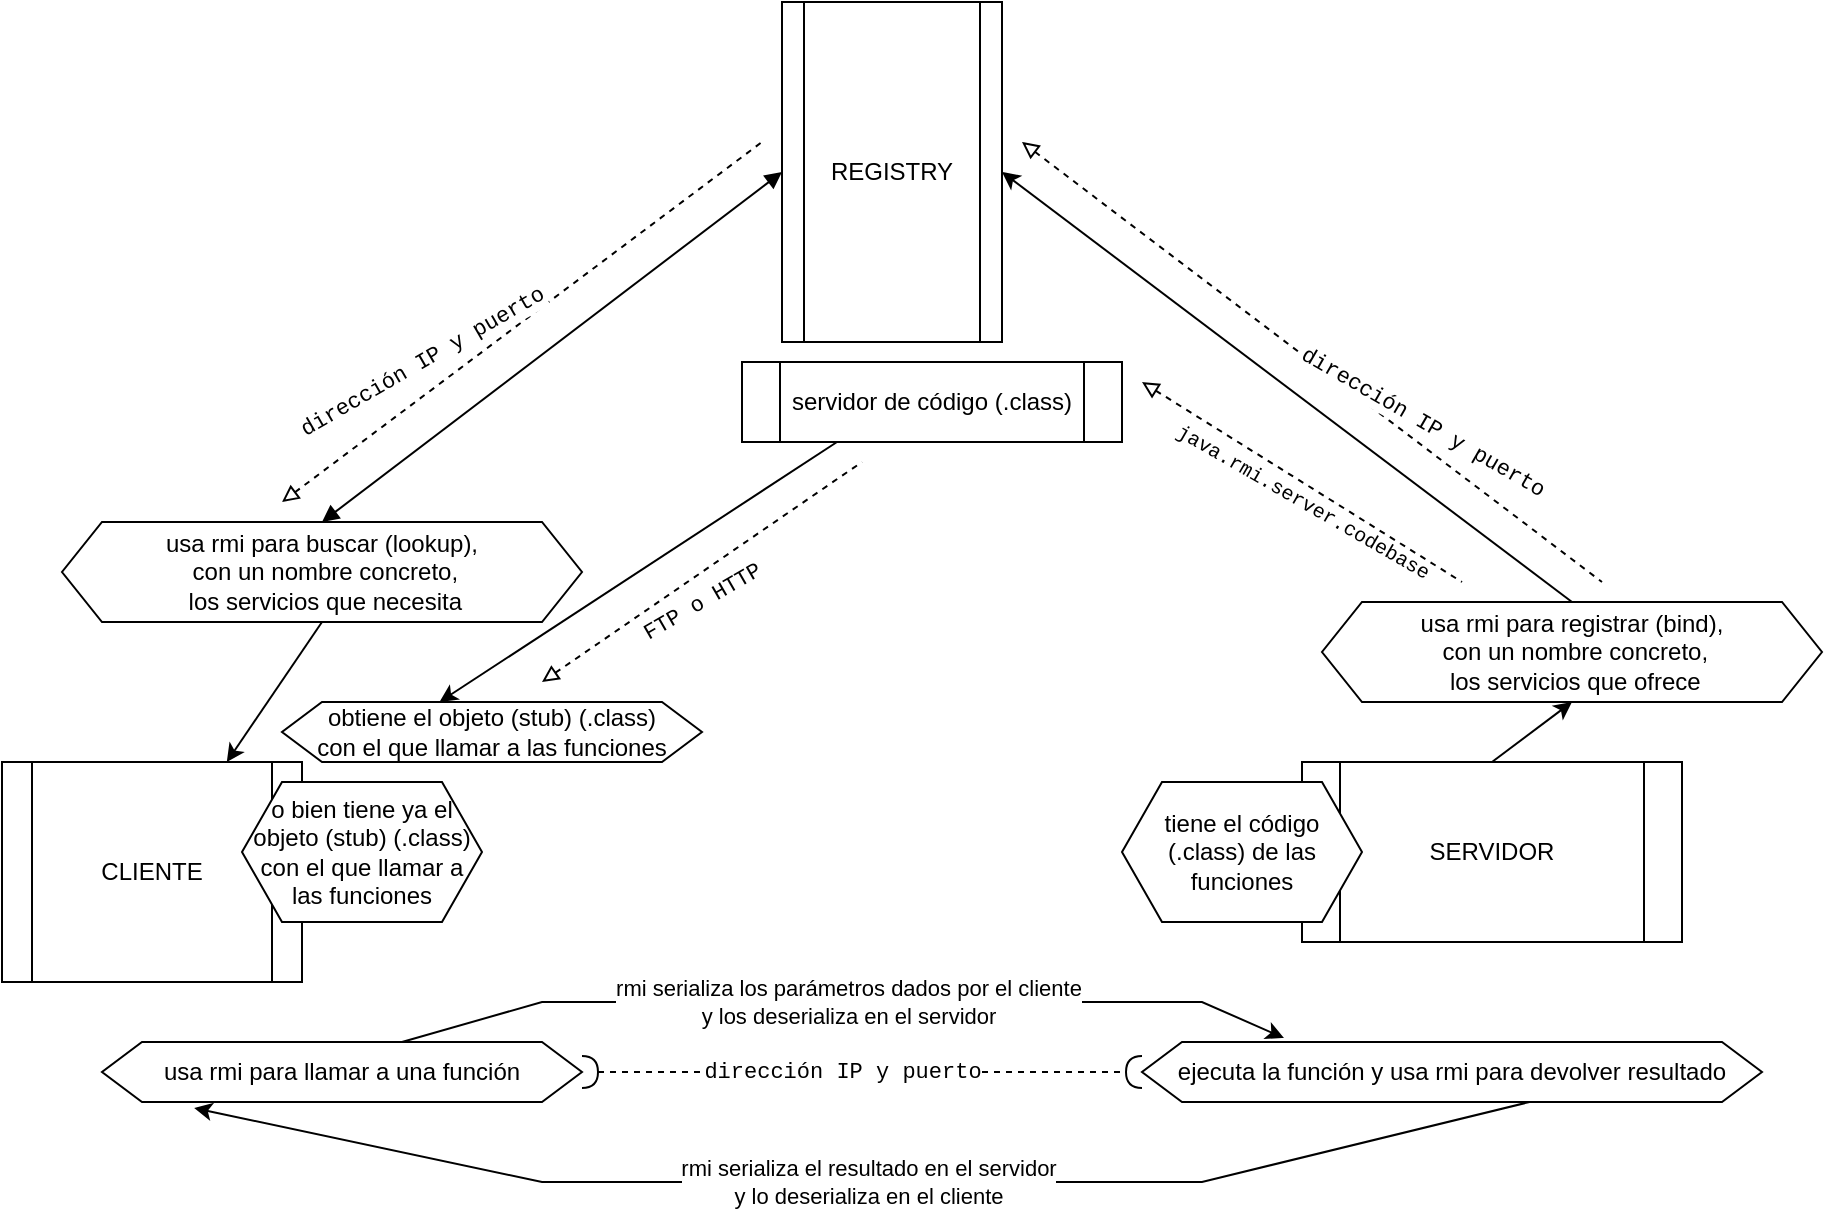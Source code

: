 <mxfile version="17.4.2" type="device"><diagram id="UPqryQ78-bRHb-I9UyYf" name="Página-1"><mxGraphModel dx="1102" dy="1654" grid="1" gridSize="10" guides="1" tooltips="1" connect="1" arrows="1" fold="1" page="1" pageScale="1" pageWidth="1169" pageHeight="827" math="0" shadow="0"><root><mxCell id="0"/><mxCell id="1" parent="0"/><mxCell id="-uRyaCeGSSaBfokoa6SK-1" value="CLIENTE" style="shape=process;whiteSpace=wrap;html=1;backgroundOutline=1;" vertex="1" parent="1"><mxGeometry x="80" y="290" width="150" height="110" as="geometry"/></mxCell><mxCell id="-uRyaCeGSSaBfokoa6SK-2" value="SERVIDOR" style="shape=process;whiteSpace=wrap;html=1;backgroundOutline=1;" vertex="1" parent="1"><mxGeometry x="730" y="290" width="190" height="90" as="geometry"/></mxCell><mxCell id="-uRyaCeGSSaBfokoa6SK-4" value="usa rmi para llamar a una función" style="shape=hexagon;perimeter=hexagonPerimeter2;whiteSpace=wrap;html=1;fixedSize=1;" vertex="1" parent="1"><mxGeometry x="130" y="430" width="240" height="30" as="geometry"/></mxCell><mxCell id="-uRyaCeGSSaBfokoa6SK-5" value="ejecuta la función y usa rmi para devolver resultado" style="shape=hexagon;perimeter=hexagonPerimeter2;whiteSpace=wrap;html=1;fixedSize=1;" vertex="1" parent="1"><mxGeometry x="650" y="430" width="310" height="30" as="geometry"/></mxCell><mxCell id="-uRyaCeGSSaBfokoa6SK-6" value="rmi serializa los parámetros dados por el cliente&lt;br&gt;y los deserializa en el servidor" style="endArrow=classic;html=1;rounded=0;exitX=0.625;exitY=0;exitDx=0;exitDy=0;entryX=0.229;entryY=-0.067;entryDx=0;entryDy=0;entryPerimeter=0;" edge="1" parent="1" source="-uRyaCeGSSaBfokoa6SK-4" target="-uRyaCeGSSaBfokoa6SK-5"><mxGeometry x="0.009" relative="1" as="geometry"><mxPoint x="340" y="410" as="sourcePoint"/><mxPoint x="440" y="410" as="targetPoint"/><Array as="points"><mxPoint x="350" y="410"/><mxPoint x="680" y="410"/></Array><mxPoint as="offset"/></mxGeometry></mxCell><mxCell id="-uRyaCeGSSaBfokoa6SK-8" value="rmi serializa el resultado en el servidor&lt;br&gt;y lo deserializa en el cliente" style="endArrow=none;html=1;rounded=0;exitX=0.192;exitY=1.1;exitDx=0;exitDy=0;entryX=0.625;entryY=1;entryDx=0;entryDy=0;startArrow=classic;startFill=1;endFill=0;exitPerimeter=0;" edge="1" parent="1" source="-uRyaCeGSSaBfokoa6SK-4" target="-uRyaCeGSSaBfokoa6SK-5"><mxGeometry x="0.009" relative="1" as="geometry"><mxPoint x="250" y="520" as="sourcePoint"/><mxPoint x="805" y="520" as="targetPoint"/><Array as="points"><mxPoint x="350" y="500"/><mxPoint x="680" y="500"/></Array><mxPoint as="offset"/></mxGeometry></mxCell><mxCell id="-uRyaCeGSSaBfokoa6SK-10" value="REGISTRY" style="shape=process;whiteSpace=wrap;html=1;backgroundOutline=1;" vertex="1" parent="1"><mxGeometry x="470" y="-90" width="110" height="170" as="geometry"/></mxCell><mxCell id="-uRyaCeGSSaBfokoa6SK-11" value="usa rmi para registrar (bind),&lt;br&gt;&amp;nbsp;con un nombre concreto,&lt;br&gt;&amp;nbsp;los servicios que ofrece" style="shape=hexagon;perimeter=hexagonPerimeter2;whiteSpace=wrap;html=1;fixedSize=1;" vertex="1" parent="1"><mxGeometry x="740" y="210" width="250" height="50" as="geometry"/></mxCell><mxCell id="-uRyaCeGSSaBfokoa6SK-12" value="usa rmi para buscar (lookup),&lt;br&gt;&amp;nbsp;con un nombre concreto,&lt;br&gt;&amp;nbsp;los servicios que necesita" style="shape=hexagon;perimeter=hexagonPerimeter2;whiteSpace=wrap;html=1;fixedSize=1;" vertex="1" parent="1"><mxGeometry x="110" y="170" width="260" height="50" as="geometry"/></mxCell><mxCell id="-uRyaCeGSSaBfokoa6SK-13" value="obtiene el objeto (stub) (.class)&lt;br&gt;con el que llamar a las funciones" style="shape=hexagon;perimeter=hexagonPerimeter2;whiteSpace=wrap;html=1;fixedSize=1;" vertex="1" parent="1"><mxGeometry x="220" y="260" width="210" height="30" as="geometry"/></mxCell><mxCell id="-uRyaCeGSSaBfokoa6SK-15" value="" style="endArrow=classic;html=1;rounded=0;entryX=1;entryY=0.5;entryDx=0;entryDy=0;exitX=0.5;exitY=0;exitDx=0;exitDy=0;" edge="1" parent="1" source="-uRyaCeGSSaBfokoa6SK-11" target="-uRyaCeGSSaBfokoa6SK-10"><mxGeometry width="50" height="50" relative="1" as="geometry"><mxPoint x="440" y="420" as="sourcePoint"/><mxPoint x="490" y="370" as="targetPoint"/></mxGeometry></mxCell><mxCell id="-uRyaCeGSSaBfokoa6SK-16" value="" style="endArrow=block;html=1;rounded=0;entryX=0.5;entryY=0;entryDx=0;entryDy=0;exitX=0;exitY=0.5;exitDx=0;exitDy=0;startArrow=block;startFill=1;endFill=1;" edge="1" parent="1" source="-uRyaCeGSSaBfokoa6SK-10" target="-uRyaCeGSSaBfokoa6SK-12"><mxGeometry width="50" height="50" relative="1" as="geometry"><mxPoint x="440" y="420" as="sourcePoint"/><mxPoint x="490" y="370" as="targetPoint"/></mxGeometry></mxCell><mxCell id="-uRyaCeGSSaBfokoa6SK-17" value="" style="endArrow=classic;html=1;rounded=0;exitX=0.5;exitY=1;exitDx=0;exitDy=0;" edge="1" parent="1" source="-uRyaCeGSSaBfokoa6SK-12" target="-uRyaCeGSSaBfokoa6SK-1"><mxGeometry width="50" height="50" relative="1" as="geometry"><mxPoint x="440" y="420" as="sourcePoint"/><mxPoint x="490" y="370" as="targetPoint"/></mxGeometry></mxCell><mxCell id="-uRyaCeGSSaBfokoa6SK-18" value="servidor de código (.class)" style="shape=process;whiteSpace=wrap;html=1;backgroundOutline=1;" vertex="1" parent="1"><mxGeometry x="450" y="90" width="190" height="40" as="geometry"/></mxCell><mxCell id="-uRyaCeGSSaBfokoa6SK-20" value="o bien tiene ya el objeto (stub) (.class)&lt;br&gt;con el que llamar a las funciones" style="shape=hexagon;perimeter=hexagonPerimeter2;whiteSpace=wrap;html=1;fixedSize=1;" vertex="1" parent="1"><mxGeometry x="200" y="300" width="120" height="70" as="geometry"/></mxCell><mxCell id="-uRyaCeGSSaBfokoa6SK-21" value="" style="endArrow=classic;html=1;rounded=0;exitX=0.25;exitY=1;exitDx=0;exitDy=0;entryX=0.375;entryY=0;entryDx=0;entryDy=0;" edge="1" parent="1" source="-uRyaCeGSSaBfokoa6SK-18" target="-uRyaCeGSSaBfokoa6SK-13"><mxGeometry width="50" height="50" relative="1" as="geometry"><mxPoint x="515" y="230" as="sourcePoint"/><mxPoint x="430" y="300" as="targetPoint"/></mxGeometry></mxCell><mxCell id="-uRyaCeGSSaBfokoa6SK-22" value="" style="endArrow=classic;html=1;rounded=0;exitX=0.5;exitY=0;exitDx=0;exitDy=0;entryX=0.5;entryY=1;entryDx=0;entryDy=0;" edge="1" parent="1" source="-uRyaCeGSSaBfokoa6SK-2" target="-uRyaCeGSSaBfokoa6SK-11"><mxGeometry width="50" height="50" relative="1" as="geometry"><mxPoint x="440" y="400" as="sourcePoint"/><mxPoint x="490" y="350" as="targetPoint"/></mxGeometry></mxCell><mxCell id="-uRyaCeGSSaBfokoa6SK-23" value="tiene el código (.class) de las funciones" style="shape=hexagon;perimeter=hexagonPerimeter2;whiteSpace=wrap;html=1;fixedSize=1;" vertex="1" parent="1"><mxGeometry x="640" y="300" width="120" height="70" as="geometry"/></mxCell><mxCell id="-uRyaCeGSSaBfokoa6SK-24" value="" style="endArrow=halfCircle;html=1;rounded=0;entryX=0;entryY=0.5;entryDx=0;entryDy=0;exitX=1;exitY=0.5;exitDx=0;exitDy=0;dashed=1;endFill=0;startArrow=halfCircle;startFill=0;" edge="1" parent="1" source="-uRyaCeGSSaBfokoa6SK-4" target="-uRyaCeGSSaBfokoa6SK-5"><mxGeometry relative="1" as="geometry"><mxPoint x="410" y="380" as="sourcePoint"/><mxPoint x="510" y="380" as="targetPoint"/></mxGeometry></mxCell><mxCell id="-uRyaCeGSSaBfokoa6SK-25" value="dirección IP y puerto" style="edgeLabel;resizable=0;html=1;align=center;verticalAlign=middle;fontStyle=0;fontFamily=Courier New;fontSize=11;" connectable="0" vertex="1" parent="-uRyaCeGSSaBfokoa6SK-24"><mxGeometry relative="1" as="geometry"><mxPoint x="-10" as="offset"/></mxGeometry></mxCell><mxCell id="-uRyaCeGSSaBfokoa6SK-26" value="" style="endArrow=none;html=1;rounded=0;dashed=1;endFill=0;startArrow=block;startFill=0;" edge="1" parent="1"><mxGeometry relative="1" as="geometry"><mxPoint x="590" y="-20" as="sourcePoint"/><mxPoint x="880" y="200" as="targetPoint"/></mxGeometry></mxCell><mxCell id="-uRyaCeGSSaBfokoa6SK-27" value="dirección IP y puerto" style="edgeLabel;resizable=0;html=1;align=center;verticalAlign=middle;rotation=30;fontFamily=Courier New;" connectable="0" vertex="1" parent="-uRyaCeGSSaBfokoa6SK-26"><mxGeometry relative="1" as="geometry"><mxPoint x="55" y="30" as="offset"/></mxGeometry></mxCell><mxCell id="-uRyaCeGSSaBfokoa6SK-28" value="" style="endArrow=none;html=1;rounded=0;dashed=1;endFill=0;startArrow=block;startFill=0;" edge="1" parent="1"><mxGeometry relative="1" as="geometry"><mxPoint x="220" y="160" as="sourcePoint"/><mxPoint x="460" y="-20" as="targetPoint"/></mxGeometry></mxCell><mxCell id="-uRyaCeGSSaBfokoa6SK-29" value="dirección IP y puerto" style="edgeLabel;resizable=0;html=1;align=center;verticalAlign=middle;rotation=-30;fontFamily=Courier New;" connectable="0" vertex="1" parent="-uRyaCeGSSaBfokoa6SK-28"><mxGeometry relative="1" as="geometry"><mxPoint x="-50" y="20" as="offset"/></mxGeometry></mxCell><mxCell id="-uRyaCeGSSaBfokoa6SK-30" value="" style="endArrow=none;html=1;rounded=0;dashed=1;endFill=0;startArrow=block;startFill=0;" edge="1" parent="1"><mxGeometry relative="1" as="geometry"><mxPoint x="350" y="250" as="sourcePoint"/><mxPoint x="510" y="140" as="targetPoint"/></mxGeometry></mxCell><mxCell id="-uRyaCeGSSaBfokoa6SK-31" value="FTP o HTTP" style="edgeLabel;resizable=0;html=1;align=center;verticalAlign=middle;rotation=-30;fontFamily=Courier New;" connectable="0" vertex="1" parent="-uRyaCeGSSaBfokoa6SK-30"><mxGeometry relative="1" as="geometry"><mxPoint y="15" as="offset"/></mxGeometry></mxCell><mxCell id="-uRyaCeGSSaBfokoa6SK-32" value="" style="endArrow=none;html=1;rounded=0;dashed=1;endFill=0;startArrow=block;startFill=0;" edge="1" parent="1"><mxGeometry relative="1" as="geometry"><mxPoint x="650" y="100" as="sourcePoint"/><mxPoint x="810" y="200" as="targetPoint"/></mxGeometry></mxCell><mxCell id="-uRyaCeGSSaBfokoa6SK-33" value="java.rmi.server.codebase" style="edgeLabel;resizable=0;html=1;align=center;verticalAlign=middle;rotation=30;fontFamily=Courier New;fontSize=10;" connectable="0" vertex="1" parent="-uRyaCeGSSaBfokoa6SK-32"><mxGeometry relative="1" as="geometry"><mxPoint y="10" as="offset"/></mxGeometry></mxCell></root></mxGraphModel></diagram></mxfile>